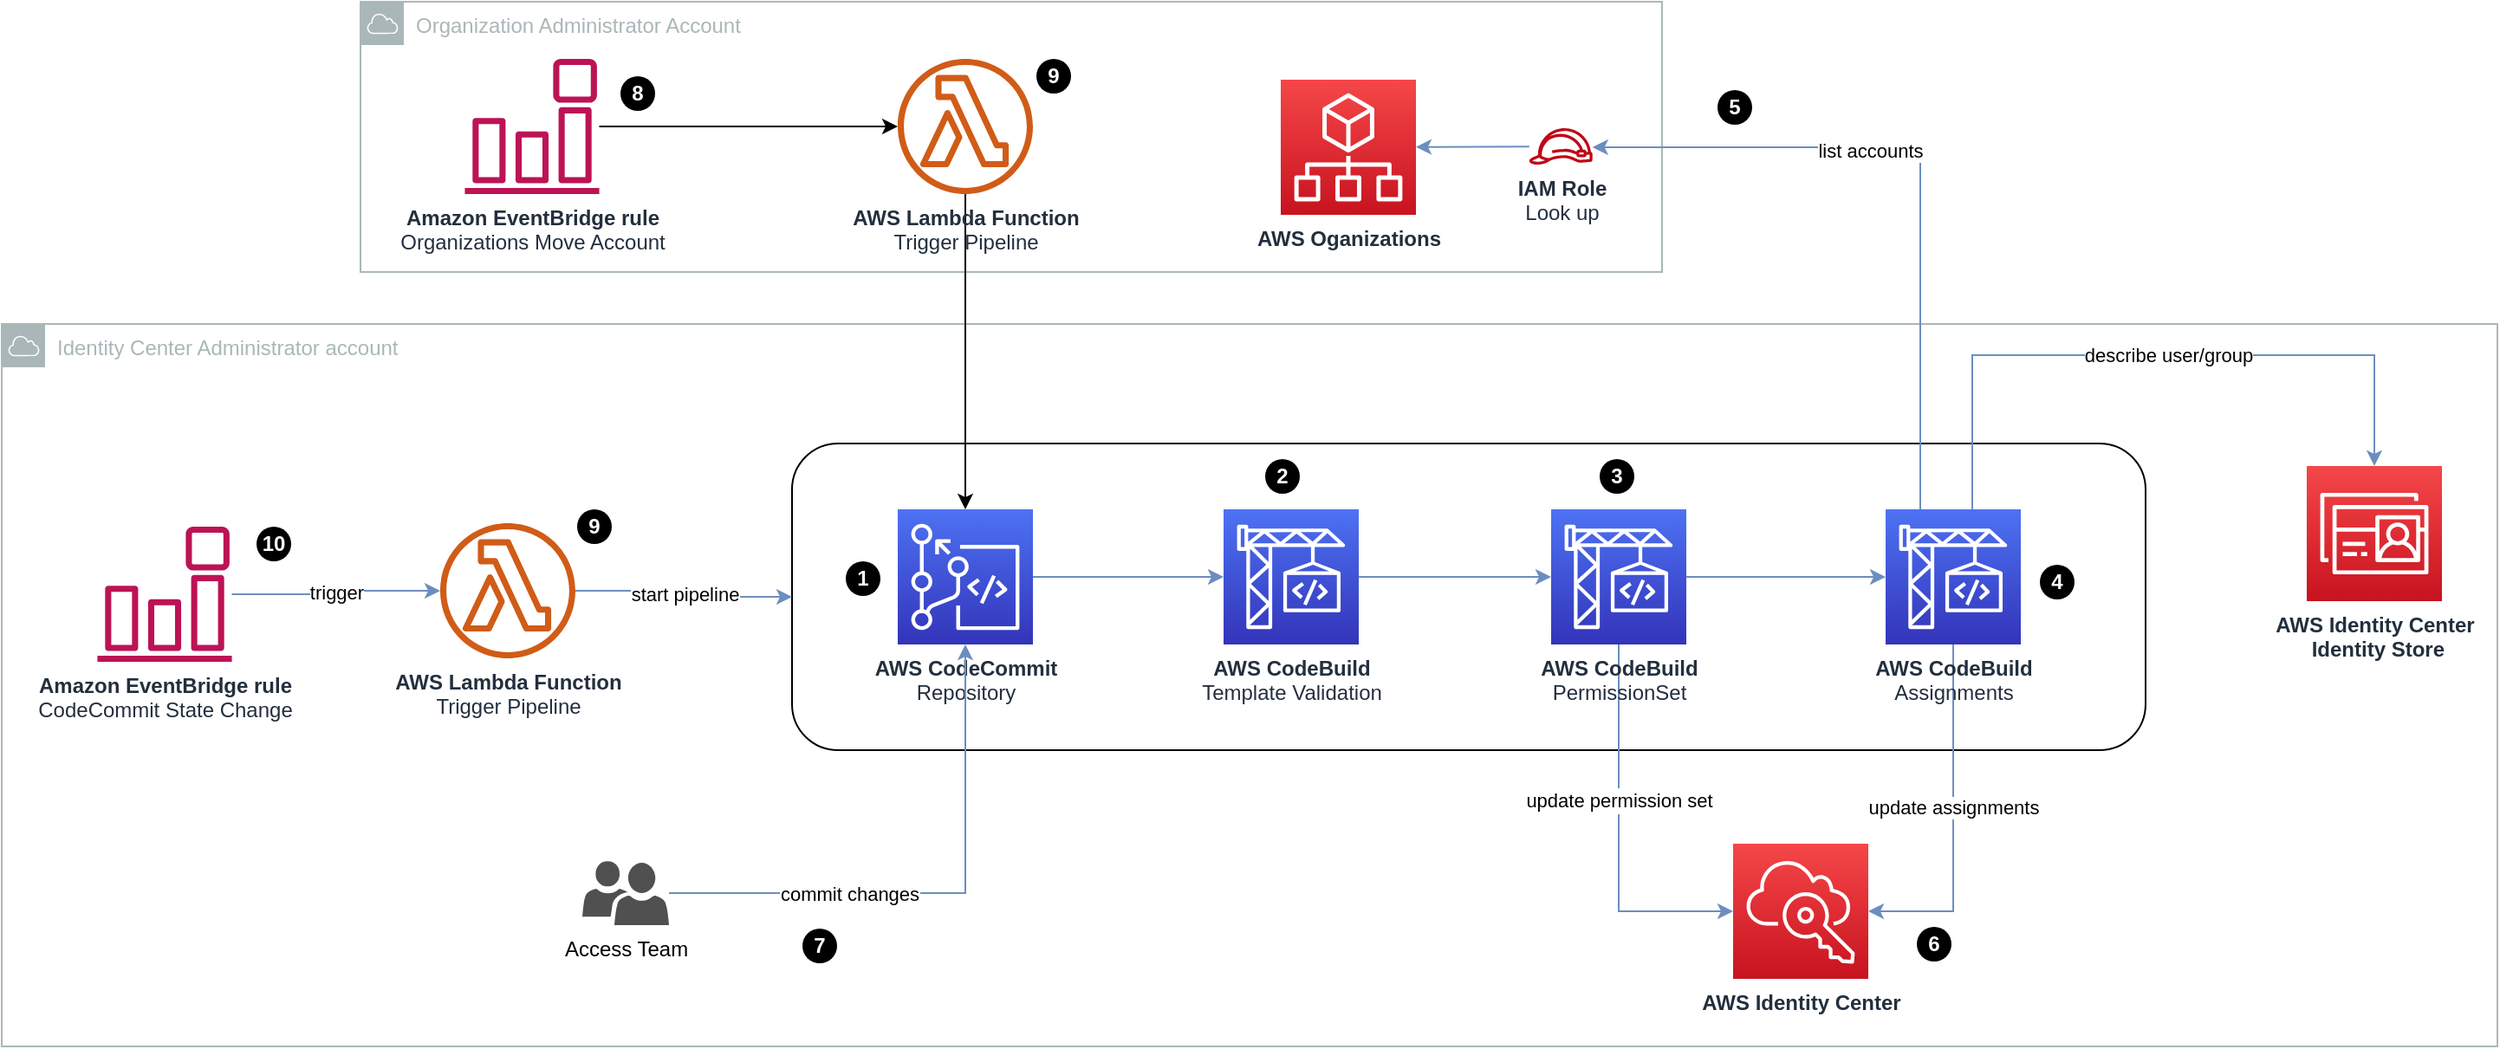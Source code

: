 <mxfile version="12.4.8" type="device" pages="2"><diagram id="ox4es3e8XRAcJxkcsyW3" name="Default"><mxGraphModel dx="2351" dy="1033" grid="0" gridSize="10" guides="0" tooltips="1" connect="1" arrows="1" fold="1" page="0" pageScale="1" pageWidth="850" pageHeight="1100" math="0" shadow="0"><root><mxCell id="0"/><mxCell id="1" parent="0"/><mxCell id="01rWQlSBDB8aDts_dKct-4" value="Identity Center Administrator account" style="sketch=0;outlineConnect=0;gradientColor=none;html=1;whiteSpace=wrap;fontSize=12;fontStyle=0;shape=mxgraph.aws4.group;grIcon=mxgraph.aws4.group_aws_cloud;strokeColor=#AAB7B8;fillColor=none;verticalAlign=top;align=left;spacingLeft=30;fontColor=#AAB7B8;dashed=0;" parent="1" vertex="1"><mxGeometry x="-717" y="173" width="1440" height="417" as="geometry"/></mxCell><mxCell id="2" value="Organization Administrator Account" style="sketch=0;outlineConnect=0;gradientColor=none;html=1;whiteSpace=wrap;fontSize=12;fontStyle=0;shape=mxgraph.aws4.group;grIcon=mxgraph.aws4.group_aws_cloud;strokeColor=#AAB7B8;fillColor=none;verticalAlign=top;align=left;spacingLeft=30;fontColor=#AAB7B8;dashed=0;" parent="1" vertex="1"><mxGeometry x="-510" y="-13" width="751" height="156" as="geometry"/></mxCell><mxCell id="b0loThWTXLQUI0-O_9vg-13" value="" style="rounded=1;whiteSpace=wrap;html=1;" parent="1" vertex="1"><mxGeometry x="-261" y="242" width="781" height="177" as="geometry"/></mxCell><mxCell id="b0loThWTXLQUI0-O_9vg-3" value="&lt;b&gt;AWS Identity Center&lt;/b&gt;" style="outlineConnect=0;fontColor=#232F3E;gradientColor=#F54749;gradientDirection=north;fillColor=#C7131F;strokeColor=#ffffff;dashed=0;verticalLabelPosition=bottom;verticalAlign=top;align=center;html=1;fontSize=12;fontStyle=0;aspect=fixed;shape=mxgraph.aws4.resourceIcon;resIcon=mxgraph.aws4.single_sign_on;" parent="1" vertex="1"><mxGeometry x="282" y="473" width="78" height="78" as="geometry"/></mxCell><mxCell id="b0loThWTXLQUI0-O_9vg-5" value="&lt;div class=&quot;toc-header ng-binding&quot;&gt;&lt;b&gt;AWS Identity Center&lt;br&gt;&amp;nbsp;Identity Store&lt;/b&gt;&lt;/div&gt;" style="outlineConnect=0;fontColor=#232F3E;gradientColor=#F54749;gradientDirection=north;fillColor=#C7131F;strokeColor=#ffffff;dashed=0;verticalLabelPosition=bottom;verticalAlign=top;align=center;html=1;fontSize=12;fontStyle=0;aspect=fixed;shape=mxgraph.aws4.resourceIcon;resIcon=mxgraph.aws4.directory_service;" parent="1" vertex="1"><mxGeometry x="613" y="255" width="78" height="78" as="geometry"/></mxCell><mxCell id="7qystif5WTdiECMpU7na-3" value="start pipeline" style="edgeStyle=orthogonalEdgeStyle;rounded=0;orthogonalLoop=1;jettySize=auto;html=1;entryX=0;entryY=0.5;entryDx=0;entryDy=0;fillColor=#dae8fc;strokeColor=#6c8ebf;" parent="1" source="b0loThWTXLQUI0-O_9vg-6" target="b0loThWTXLQUI0-O_9vg-13" edge="1"><mxGeometry relative="1" as="geometry"/></mxCell><mxCell id="b0loThWTXLQUI0-O_9vg-6" value="&lt;b&gt;AWS Lambda Function&lt;/b&gt;&lt;br&gt;Trigger Pipeline" style="outlineConnect=0;fontColor=#232F3E;gradientColor=none;fillColor=#D05C17;strokeColor=none;dashed=0;verticalLabelPosition=bottom;verticalAlign=top;align=center;html=1;fontSize=12;fontStyle=0;aspect=fixed;pointerEvents=1;shape=mxgraph.aws4.lambda_function;" parent="1" vertex="1"><mxGeometry x="-464" y="288" width="78" height="78" as="geometry"/></mxCell><mxCell id="b0loThWTXLQUI0-O_9vg-39" style="edgeStyle=orthogonalEdgeStyle;rounded=0;orthogonalLoop=1;jettySize=auto;html=1;fillColor=#dae8fc;strokeColor=#6c8ebf;" parent="1" source="CjMiL4cMphydL5qNNSnP-1" target="b0loThWTXLQUI0-O_9vg-12" edge="1"><mxGeometry relative="1" as="geometry"/></mxCell><mxCell id="b0loThWTXLQUI0-O_9vg-10" value="&lt;b&gt;AWS CodeCommit&lt;/b&gt;&lt;br&gt;Repository" style="outlineConnect=0;fontColor=#232F3E;gradientColor=#4D72F3;gradientDirection=north;fillColor=#3334B9;strokeColor=#ffffff;dashed=0;verticalLabelPosition=bottom;verticalAlign=top;align=center;html=1;fontSize=12;fontStyle=0;aspect=fixed;shape=mxgraph.aws4.resourceIcon;resIcon=mxgraph.aws4.codecommit;" parent="1" vertex="1"><mxGeometry x="-200" y="280" width="78" height="78" as="geometry"/></mxCell><mxCell id="7qystif5WTdiECMpU7na-6" style="edgeStyle=orthogonalEdgeStyle;rounded=0;orthogonalLoop=1;jettySize=auto;html=1;fillColor=#dae8fc;strokeColor=#6c8ebf;" parent="1" source="CjMiL4cMphydL5qNNSnP-1" target="b0loThWTXLQUI0-O_9vg-3" edge="1"><mxGeometry relative="1" as="geometry"><Array as="points"><mxPoint x="216" y="512"/></Array></mxGeometry></mxCell><mxCell id="7qystif5WTdiECMpU7na-7" value="&lt;font style=&quot;font-size: 11px&quot;&gt;update permission set&lt;/font&gt;" style="text;html=1;align=center;verticalAlign=middle;resizable=0;points=[];labelBackgroundColor=#ffffff;" parent="7qystif5WTdiECMpU7na-6" vertex="1" connectable="0"><mxGeometry x="0.167" y="-2" relative="1" as="geometry"><mxPoint x="2" y="-39" as="offset"/></mxGeometry></mxCell><mxCell id="CjMiL4cMphydL5qNNSnP-8" value="update assignments" style="edgeStyle=orthogonalEdgeStyle;rounded=0;orthogonalLoop=1;jettySize=auto;html=1;fillColor=#dae8fc;strokeColor=#6c8ebf;" parent="1" source="b0loThWTXLQUI0-O_9vg-12" target="b0loThWTXLQUI0-O_9vg-3" edge="1"><mxGeometry x="-0.077" relative="1" as="geometry"><Array as="points"><mxPoint x="409" y="512"/></Array><mxPoint as="offset"/></mxGeometry></mxCell><mxCell id="CjMiL4cMphydL5qNNSnP-9" value="list accounts" style="edgeStyle=orthogonalEdgeStyle;rounded=0;orthogonalLoop=1;jettySize=auto;html=1;fillColor=#dae8fc;strokeColor=#6c8ebf;" parent="1" source="b0loThWTXLQUI0-O_9vg-12" target="3" edge="1"><mxGeometry x="0.196" y="2" relative="1" as="geometry"><Array as="points"><mxPoint x="390" y="71"/></Array><mxPoint as="offset"/></mxGeometry></mxCell><mxCell id="CjMiL4cMphydL5qNNSnP-10" value="describe user/group" style="edgeStyle=orthogonalEdgeStyle;rounded=0;orthogonalLoop=1;jettySize=auto;html=1;fillColor=#dae8fc;strokeColor=#6c8ebf;" parent="1" source="b0loThWTXLQUI0-O_9vg-12" target="b0loThWTXLQUI0-O_9vg-5" edge="1"><mxGeometry x="0.049" relative="1" as="geometry"><Array as="points"><mxPoint x="420" y="191"/><mxPoint x="652" y="191"/></Array><mxPoint as="offset"/></mxGeometry></mxCell><mxCell id="b0loThWTXLQUI0-O_9vg-12" value="&lt;b&gt;AWS CodeBuild&lt;/b&gt;&lt;br&gt;Assignments" style="outlineConnect=0;fontColor=#232F3E;gradientColor=#4D72F3;gradientDirection=north;fillColor=#3334B9;strokeColor=#ffffff;dashed=0;verticalLabelPosition=bottom;verticalAlign=top;align=center;html=1;fontSize=12;fontStyle=0;aspect=fixed;shape=mxgraph.aws4.resourceIcon;resIcon=mxgraph.aws4.codebuild;" parent="1" vertex="1"><mxGeometry x="370" y="280" width="78" height="78" as="geometry"/></mxCell><mxCell id="7qystif5WTdiECMpU7na-5" value="commit changes" style="edgeStyle=orthogonalEdgeStyle;rounded=0;orthogonalLoop=1;jettySize=auto;html=1;fillColor=#dae8fc;strokeColor=#6c8ebf;" parent="1" source="b0loThWTXLQUI0-O_9vg-22" target="b0loThWTXLQUI0-O_9vg-10" edge="1"><mxGeometry x="-0.339" relative="1" as="geometry"><mxPoint as="offset"/></mxGeometry></mxCell><mxCell id="b0loThWTXLQUI0-O_9vg-22" value="Access Team" style="pointerEvents=1;shadow=0;dashed=0;html=1;strokeColor=none;labelPosition=center;verticalLabelPosition=bottom;verticalAlign=top;align=center;fillColor=#505050;shape=mxgraph.mscae.intune.user_group" parent="1" vertex="1"><mxGeometry x="-382" y="483" width="50" height="37" as="geometry"/></mxCell><mxCell id="b0loThWTXLQUI0-O_9vg-28" value="&lt;b&gt;AWS Oganizations&lt;/b&gt;" style="outlineConnect=0;fontColor=#232F3E;gradientColor=#F54749;gradientDirection=north;fillColor=#C7131F;strokeColor=#ffffff;dashed=0;verticalLabelPosition=bottom;verticalAlign=top;align=center;html=1;fontSize=12;fontStyle=0;aspect=fixed;shape=mxgraph.aws4.resourceIcon;resIcon=mxgraph.aws4.organizations;" parent="1" vertex="1"><mxGeometry x="21" y="32" width="78" height="78" as="geometry"/></mxCell><mxCell id="CjMiL4cMphydL5qNNSnP-1" value="&lt;b&gt;AWS CodeBuild&lt;/b&gt;&lt;br&gt;PermissionSet" style="outlineConnect=0;fontColor=#232F3E;gradientColor=#4D72F3;gradientDirection=north;fillColor=#3334B9;strokeColor=#ffffff;dashed=0;verticalLabelPosition=bottom;verticalAlign=top;align=center;html=1;fontSize=12;fontStyle=0;aspect=fixed;shape=mxgraph.aws4.resourceIcon;resIcon=mxgraph.aws4.codebuild;" parent="1" vertex="1"><mxGeometry x="177" y="280" width="78" height="78" as="geometry"/></mxCell><mxCell id="CjMiL4cMphydL5qNNSnP-2" style="edgeStyle=orthogonalEdgeStyle;rounded=0;orthogonalLoop=1;jettySize=auto;html=1;fillColor=#dae8fc;strokeColor=#6c8ebf;" parent="1" source="TyiFar0goPUsTuHNcDcX-1" target="CjMiL4cMphydL5qNNSnP-1" edge="1"><mxGeometry relative="1" as="geometry"><mxPoint x="-122" y="319" as="sourcePoint"/><mxPoint y="319" as="targetPoint"/></mxGeometry></mxCell><mxCell id="CjMiL4cMphydL5qNNSnP-5" style="edgeStyle=orthogonalEdgeStyle;rounded=0;orthogonalLoop=1;jettySize=auto;html=1;fillColor=#dae8fc;strokeColor=#6c8ebf;" parent="1" source="b0loThWTXLQUI0-O_9vg-10" target="TyiFar0goPUsTuHNcDcX-1" edge="1"><mxGeometry relative="1" as="geometry"><mxPoint x="-122" y="319" as="sourcePoint"/><mxPoint x="-57" y="319" as="targetPoint"/></mxGeometry></mxCell><mxCell id="MX4uZViV_zJ0w75_CeOx-2" value="trigger" style="edgeStyle=orthogonalEdgeStyle;rounded=0;orthogonalLoop=1;jettySize=auto;html=1;fillColor=#dae8fc;strokeColor=#6c8ebf;" parent="1" source="MX4uZViV_zJ0w75_CeOx-1" target="b0loThWTXLQUI0-O_9vg-6" edge="1"><mxGeometry relative="1" as="geometry"/></mxCell><mxCell id="MX4uZViV_zJ0w75_CeOx-1" value="&lt;b&gt;Amazon EventBridge rule&lt;/b&gt;&lt;br&gt;CodeCommit State Change" style="outlineConnect=0;fontColor=#232F3E;gradientColor=none;fillColor=#BC1356;strokeColor=none;dashed=0;verticalLabelPosition=bottom;verticalAlign=top;align=center;html=1;fontSize=12;fontStyle=0;aspect=fixed;pointerEvents=1;shape=mxgraph.aws4.event_event_based;" parent="1" vertex="1"><mxGeometry x="-662" y="290" width="78" height="78" as="geometry"/></mxCell><mxCell id="TyiFar0goPUsTuHNcDcX-1" value="&lt;b&gt;AWS CodeBuild&lt;/b&gt;&lt;br&gt;Template Validation" style="outlineConnect=0;fontColor=#232F3E;gradientColor=#4D72F3;gradientDirection=north;fillColor=#3334B9;strokeColor=#ffffff;dashed=0;verticalLabelPosition=bottom;verticalAlign=top;align=center;html=1;fontSize=12;fontStyle=0;aspect=fixed;shape=mxgraph.aws4.resourceIcon;resIcon=mxgraph.aws4.codebuild;" parent="1" vertex="1"><mxGeometry x="-12" y="280" width="78" height="78" as="geometry"/></mxCell><mxCell id="4" style="edgeStyle=none;html=1;fillColor=#dae8fc;strokeColor=#6c8ebf;" parent="1" source="3" target="b0loThWTXLQUI0-O_9vg-28" edge="1"><mxGeometry relative="1" as="geometry"/></mxCell><mxCell id="3" value="&lt;b&gt;IAM Role&lt;/b&gt;&lt;br&gt;Look up" style="sketch=0;outlineConnect=0;fontColor=#232F3E;gradientColor=none;fillColor=#BF0816;strokeColor=none;dashed=0;verticalLabelPosition=bottom;verticalAlign=top;align=center;html=1;fontSize=12;fontStyle=0;aspect=fixed;pointerEvents=1;shape=mxgraph.aws4.role;" parent="1" vertex="1"><mxGeometry x="164" y="60" width="37.23" height="21" as="geometry"/></mxCell><mxCell id="7BlqzCzt5Yo-WRpno8XD-6" value="1" style="ellipse;whiteSpace=wrap;html=1;aspect=fixed;strokeColor=none;fillColor=#000000;fontColor=#ffffff;fontStyle=1" parent="1" vertex="1"><mxGeometry x="-230" y="310" width="20" height="20" as="geometry"/></mxCell><mxCell id="7BlqzCzt5Yo-WRpno8XD-7" value="2" style="ellipse;whiteSpace=wrap;html=1;aspect=fixed;strokeColor=none;fillColor=#000000;fontColor=#ffffff;fontStyle=1" parent="1" vertex="1"><mxGeometry x="12" y="251" width="20" height="20" as="geometry"/></mxCell><mxCell id="7BlqzCzt5Yo-WRpno8XD-8" value="3" style="ellipse;whiteSpace=wrap;html=1;aspect=fixed;strokeColor=none;fillColor=#000000;fontColor=#ffffff;fontStyle=1" parent="1" vertex="1"><mxGeometry x="205" y="251" width="20" height="20" as="geometry"/></mxCell><mxCell id="7BlqzCzt5Yo-WRpno8XD-9" value="4" style="ellipse;whiteSpace=wrap;html=1;aspect=fixed;strokeColor=none;fillColor=#000000;fontColor=#ffffff;fontStyle=1" parent="1" vertex="1"><mxGeometry x="459" y="312" width="20" height="20" as="geometry"/></mxCell><mxCell id="7BlqzCzt5Yo-WRpno8XD-10" value="5" style="ellipse;whiteSpace=wrap;html=1;aspect=fixed;strokeColor=none;fillColor=#000000;fontColor=#ffffff;fontStyle=1" parent="1" vertex="1"><mxGeometry x="273" y="38" width="20" height="20" as="geometry"/></mxCell><mxCell id="7BlqzCzt5Yo-WRpno8XD-11" value="6" style="ellipse;whiteSpace=wrap;html=1;aspect=fixed;strokeColor=none;fillColor=#000000;fontColor=#ffffff;fontStyle=1" parent="1" vertex="1"><mxGeometry x="388" y="521" width="20" height="20" as="geometry"/></mxCell><mxCell id="7BlqzCzt5Yo-WRpno8XD-12" value="7" style="ellipse;whiteSpace=wrap;html=1;aspect=fixed;strokeColor=none;fillColor=#000000;fontColor=#ffffff;fontStyle=1" parent="1" vertex="1"><mxGeometry x="-255" y="522" width="20" height="20" as="geometry"/></mxCell><mxCell id="7BlqzCzt5Yo-WRpno8XD-13" value="8" style="ellipse;whiteSpace=wrap;html=1;aspect=fixed;strokeColor=none;fillColor=#000000;fontColor=#ffffff;fontStyle=1" parent="1" vertex="1"><mxGeometry x="-360" y="30" width="20" height="20" as="geometry"/></mxCell><mxCell id="7BlqzCzt5Yo-WRpno8XD-14" value="9" style="ellipse;whiteSpace=wrap;html=1;aspect=fixed;strokeColor=none;fillColor=#000000;fontColor=#ffffff;fontStyle=1" parent="1" vertex="1"><mxGeometry x="-385" y="280" width="20" height="20" as="geometry"/></mxCell><mxCell id="7BlqzCzt5Yo-WRpno8XD-15" value="10" style="ellipse;whiteSpace=wrap;html=1;aspect=fixed;strokeColor=none;fillColor=#000000;fontColor=#ffffff;fontStyle=1" parent="1" vertex="1"><mxGeometry x="-570" y="290" width="20" height="20" as="geometry"/></mxCell><mxCell id="OxraXcsIDflWluRWkds5-8" style="edgeStyle=orthogonalEdgeStyle;rounded=0;orthogonalLoop=1;jettySize=auto;html=1;" edge="1" parent="1" source="OxraXcsIDflWluRWkds5-4" target="b0loThWTXLQUI0-O_9vg-10"><mxGeometry relative="1" as="geometry"/></mxCell><mxCell id="OxraXcsIDflWluRWkds5-4" value="&lt;b&gt;AWS Lambda Function&lt;/b&gt;&lt;br&gt;Trigger Pipeline" style="outlineConnect=0;fontColor=#232F3E;gradientColor=none;fillColor=#D05C17;strokeColor=none;dashed=0;verticalLabelPosition=bottom;verticalAlign=top;align=center;html=1;fontSize=12;fontStyle=0;aspect=fixed;pointerEvents=1;shape=mxgraph.aws4.lambda_function;" vertex="1" parent="1"><mxGeometry x="-200" y="20" width="78" height="78" as="geometry"/></mxCell><mxCell id="OxraXcsIDflWluRWkds5-6" style="edgeStyle=orthogonalEdgeStyle;rounded=0;orthogonalLoop=1;jettySize=auto;html=1;" edge="1" parent="1" source="OxraXcsIDflWluRWkds5-5" target="OxraXcsIDflWluRWkds5-4"><mxGeometry relative="1" as="geometry"/></mxCell><mxCell id="OxraXcsIDflWluRWkds5-5" value="&lt;b&gt;Amazon EventBridge rule&lt;/b&gt;&lt;br&gt;Organizations Move Account" style="outlineConnect=0;fontColor=#232F3E;gradientColor=none;fillColor=#BC1356;strokeColor=none;dashed=0;verticalLabelPosition=bottom;verticalAlign=top;align=center;html=1;fontSize=12;fontStyle=0;aspect=fixed;pointerEvents=1;shape=mxgraph.aws4.event_event_based;" vertex="1" parent="1"><mxGeometry x="-450" y="20" width="78" height="78" as="geometry"/></mxCell><mxCell id="OxraXcsIDflWluRWkds5-9" value="9" style="ellipse;whiteSpace=wrap;html=1;aspect=fixed;strokeColor=none;fillColor=#000000;fontColor=#ffffff;fontStyle=1" vertex="1" parent="1"><mxGeometry x="-120" y="20" width="20" height="20" as="geometry"/></mxCell></root></mxGraphModel></diagram><diagram name="Numbered" id="bgOxJoSMO7NN1aptrp7U"><mxGraphModel dx="3106" dy="1004" grid="0" gridSize="10" guides="0" tooltips="1" connect="1" arrows="1" fold="1" page="0" pageScale="1" pageWidth="850" pageHeight="1100" math="0" shadow="0">&#xa;            <root>&#xa;                <mxCell id="lfdfO-qaxsIyfBi2xJEI-0"/>&#xa;                <mxCell id="lfdfO-qaxsIyfBi2xJEI-1" parent="lfdfO-qaxsIyfBi2xJEI-0"/>&#xa;                <mxCell id="lfdfO-qaxsIyfBi2xJEI-2" value="" style="rounded=1;whiteSpace=wrap;html=1;" parent="lfdfO-qaxsIyfBi2xJEI-1" vertex="1">&#xa;                    <mxGeometry x="-261" y="242" width="781" height="177" as="geometry"/>&#xa;                </mxCell>&#xa;                <mxCell id="lfdfO-qaxsIyfBi2xJEI-3" value="&lt;b&gt;AWS SSO&lt;/b&gt;" style="outlineConnect=0;fontColor=#232F3E;gradientColor=#F54749;gradientDirection=north;fillColor=#C7131F;strokeColor=#ffffff;dashed=0;verticalLabelPosition=bottom;verticalAlign=top;align=center;html=1;fontSize=12;fontStyle=0;aspect=fixed;shape=mxgraph.aws4.resourceIcon;resIcon=mxgraph.aws4.single_sign_on;" parent="lfdfO-qaxsIyfBi2xJEI-1" vertex="1">&#xa;                    <mxGeometry x="290" y="630" width="78" height="78" as="geometry"/>&#xa;                </mxCell>&#xa;                <mxCell id="lfdfO-qaxsIyfBi2xJEI-4" value="&lt;div class=&quot;toc-header ng-binding&quot;&gt;&lt;b&gt;AWS SSO Identity Store&lt;/b&gt;&lt;/div&gt;" style="outlineConnect=0;fontColor=#232F3E;gradientColor=#F54749;gradientDirection=north;fillColor=#C7131F;strokeColor=#ffffff;dashed=0;verticalLabelPosition=bottom;verticalAlign=top;align=center;html=1;fontSize=12;fontStyle=0;aspect=fixed;shape=mxgraph.aws4.resourceIcon;resIcon=mxgraph.aws4.directory_service;" parent="lfdfO-qaxsIyfBi2xJEI-1" vertex="1">&#xa;                    <mxGeometry x="505" y="60" width="78" height="78" as="geometry"/>&#xa;                </mxCell>&#xa;                <mxCell id="lfdfO-qaxsIyfBi2xJEI-5" value="start pipeline" style="edgeStyle=orthogonalEdgeStyle;rounded=0;orthogonalLoop=1;jettySize=auto;html=1;entryX=0;entryY=0.5;entryDx=0;entryDy=0;fillColor=#dae8fc;strokeColor=#6c8ebf;" parent="lfdfO-qaxsIyfBi2xJEI-1" source="lfdfO-qaxsIyfBi2xJEI-6" target="lfdfO-qaxsIyfBi2xJEI-2" edge="1">&#xa;                    <mxGeometry relative="1" as="geometry"/>&#xa;                </mxCell>&#xa;                <mxCell id="lfdfO-qaxsIyfBi2xJEI-6" value="&lt;b&gt;AWS Lambda Function&lt;/b&gt;&lt;br&gt;Trigger Pipeline" style="outlineConnect=0;fontColor=#232F3E;gradientColor=none;fillColor=#D05C17;strokeColor=none;dashed=0;verticalLabelPosition=bottom;verticalAlign=top;align=center;html=1;fontSize=12;fontStyle=0;aspect=fixed;pointerEvents=1;shape=mxgraph.aws4.lambda_function;" parent="lfdfO-qaxsIyfBi2xJEI-1" vertex="1">&#xa;                    <mxGeometry x="-480" y="290" width="78" height="78" as="geometry"/>&#xa;                </mxCell>&#xa;                <mxCell id="lfdfO-qaxsIyfBi2xJEI-7" style="edgeStyle=orthogonalEdgeStyle;rounded=0;orthogonalLoop=1;jettySize=auto;html=1;fillColor=#dae8fc;strokeColor=#6c8ebf;" parent="lfdfO-qaxsIyfBi2xJEI-1" source="lfdfO-qaxsIyfBi2xJEI-19" target="lfdfO-qaxsIyfBi2xJEI-15" edge="1">&#xa;                    <mxGeometry relative="1" as="geometry"/>&#xa;                </mxCell>&#xa;                <mxCell id="lfdfO-qaxsIyfBi2xJEI-8" value="&lt;b&gt;AWS CodeCommit&lt;/b&gt;&lt;br&gt;Repository" style="outlineConnect=0;fontColor=#232F3E;gradientColor=#4D72F3;gradientDirection=north;fillColor=#3334B9;strokeColor=#ffffff;dashed=0;verticalLabelPosition=bottom;verticalAlign=top;align=center;html=1;fontSize=12;fontStyle=0;aspect=fixed;shape=mxgraph.aws4.resourceIcon;resIcon=mxgraph.aws4.codecommit;" parent="lfdfO-qaxsIyfBi2xJEI-1" vertex="1">&#xa;                    <mxGeometry x="-200" y="280" width="78" height="78" as="geometry"/>&#xa;                </mxCell>&#xa;                <mxCell id="lfdfO-qaxsIyfBi2xJEI-9" style="edgeStyle=orthogonalEdgeStyle;rounded=0;orthogonalLoop=1;jettySize=auto;html=1;fillColor=#dae8fc;strokeColor=#6c8ebf;" parent="lfdfO-qaxsIyfBi2xJEI-1" source="lfdfO-qaxsIyfBi2xJEI-19" target="lfdfO-qaxsIyfBi2xJEI-3" edge="1">&#xa;                    <mxGeometry relative="1" as="geometry">&#xa;                        <Array as="points">&#xa;                            <mxPoint x="240" y="669"/>&#xa;                        </Array>&#xa;                    </mxGeometry>&#xa;                </mxCell>&#xa;                <mxCell id="lfdfO-qaxsIyfBi2xJEI-10" value="&lt;font style=&quot;font-size: 11px&quot;&gt;update permission set&lt;/font&gt;" style="text;html=1;align=center;verticalAlign=middle;resizable=0;points=[];labelBackgroundColor=#ffffff;" parent="lfdfO-qaxsIyfBi2xJEI-9" vertex="1" connectable="0">&#xa;                    <mxGeometry x="0.167" y="-2" relative="1" as="geometry">&#xa;                        <mxPoint x="2" y="-39" as="offset"/>&#xa;                    </mxGeometry>&#xa;                </mxCell>&#xa;                <mxCell id="lfdfO-qaxsIyfBi2xJEI-11" value="update assignments" style="edgeStyle=orthogonalEdgeStyle;rounded=0;orthogonalLoop=1;jettySize=auto;html=1;fillColor=#dae8fc;strokeColor=#6c8ebf;" parent="lfdfO-qaxsIyfBi2xJEI-1" source="lfdfO-qaxsIyfBi2xJEI-15" target="lfdfO-qaxsIyfBi2xJEI-3" edge="1">&#xa;                    <mxGeometry relative="1" as="geometry">&#xa;                        <Array as="points">&#xa;                            <mxPoint x="409" y="669"/>&#xa;                        </Array>&#xa;                    </mxGeometry>&#xa;                </mxCell>&#xa;                <mxCell id="lfdfO-qaxsIyfBi2xJEI-12" value="list accounts" style="edgeStyle=orthogonalEdgeStyle;rounded=0;orthogonalLoop=1;jettySize=auto;html=1;fillColor=#dae8fc;strokeColor=#6c8ebf;" parent="lfdfO-qaxsIyfBi2xJEI-1" source="lfdfO-qaxsIyfBi2xJEI-15" target="lfdfO-qaxsIyfBi2xJEI-18" edge="1">&#xa;                    <mxGeometry x="0.629" y="89" relative="1" as="geometry">&#xa;                        <Array as="points">&#xa;                            <mxPoint x="390" y="99"/>&#xa;                        </Array>&#xa;                        <mxPoint as="offset"/>&#xa;                    </mxGeometry>&#xa;                </mxCell>&#xa;                <mxCell id="lfdfO-qaxsIyfBi2xJEI-13" value="describe user" style="edgeStyle=orthogonalEdgeStyle;rounded=0;orthogonalLoop=1;jettySize=auto;html=1;fillColor=#dae8fc;strokeColor=#6c8ebf;" parent="lfdfO-qaxsIyfBi2xJEI-1" source="lfdfO-qaxsIyfBi2xJEI-15" target="lfdfO-qaxsIyfBi2xJEI-4" edge="1">&#xa;                    <mxGeometry x="0.647" y="-90" relative="1" as="geometry">&#xa;                        <Array as="points">&#xa;                            <mxPoint x="420" y="99"/>&#xa;                        </Array>&#xa;                        <mxPoint as="offset"/>&#xa;                    </mxGeometry>&#xa;                </mxCell>&#xa;                <mxCell id="lfdfO-qaxsIyfBi2xJEI-14" value="update state" style="edgeStyle=orthogonalEdgeStyle;rounded=0;orthogonalLoop=1;jettySize=auto;html=1;fillColor=#dae8fc;strokeColor=#6c8ebf;" parent="lfdfO-qaxsIyfBi2xJEI-1" source="lfdfO-qaxsIyfBi2xJEI-15" target="lfdfO-qaxsIyfBi2xJEI-25" edge="1">&#xa;                    <mxGeometry relative="1" as="geometry"/>&#xa;                </mxCell>&#xa;                <mxCell id="lfdfO-qaxsIyfBi2xJEI-15" value="&lt;b&gt;AWS CodeBuild&lt;/b&gt;&lt;br&gt;Assignments" style="outlineConnect=0;fontColor=#232F3E;gradientColor=#4D72F3;gradientDirection=north;fillColor=#3334B9;strokeColor=#ffffff;dashed=0;verticalLabelPosition=bottom;verticalAlign=top;align=center;html=1;fontSize=12;fontStyle=0;aspect=fixed;shape=mxgraph.aws4.resourceIcon;resIcon=mxgraph.aws4.codebuild;" parent="lfdfO-qaxsIyfBi2xJEI-1" vertex="1">&#xa;                    <mxGeometry x="370" y="280" width="78" height="78" as="geometry"/>&#xa;                </mxCell>&#xa;                <mxCell id="lfdfO-qaxsIyfBi2xJEI-16" value="commit changes" style="edgeStyle=orthogonalEdgeStyle;rounded=0;orthogonalLoop=1;jettySize=auto;html=1;fillColor=#dae8fc;strokeColor=#6c8ebf;" parent="lfdfO-qaxsIyfBi2xJEI-1" source="lfdfO-qaxsIyfBi2xJEI-17" target="lfdfO-qaxsIyfBi2xJEI-8" edge="1">&#xa;                    <mxGeometry x="-0.339" relative="1" as="geometry">&#xa;                        <mxPoint as="offset"/>&#xa;                    </mxGeometry>&#xa;                </mxCell>&#xa;                <mxCell id="lfdfO-qaxsIyfBi2xJEI-17" value="Access Team" style="pointerEvents=1;shadow=0;dashed=0;html=1;strokeColor=none;labelPosition=center;verticalLabelPosition=bottom;verticalAlign=top;align=center;fillColor=#505050;shape=mxgraph.mscae.intune.user_group" parent="lfdfO-qaxsIyfBi2xJEI-1" vertex="1">&#xa;                    <mxGeometry x="-389" y="518" width="50" height="37" as="geometry"/>&#xa;                </mxCell>&#xa;                <mxCell id="lfdfO-qaxsIyfBi2xJEI-18" value="&lt;b&gt;AWS Oganizations&lt;/b&gt;" style="outlineConnect=0;fontColor=#232F3E;gradientColor=#F54749;gradientDirection=north;fillColor=#C7131F;strokeColor=#ffffff;dashed=0;verticalLabelPosition=bottom;verticalAlign=top;align=center;html=1;fontSize=12;fontStyle=0;aspect=fixed;shape=mxgraph.aws4.resourceIcon;resIcon=mxgraph.aws4.organizations;" parent="lfdfO-qaxsIyfBi2xJEI-1" vertex="1">&#xa;                    <mxGeometry x="228" y="60" width="78" height="78" as="geometry"/>&#xa;                </mxCell>&#xa;                <mxCell id="lfdfO-qaxsIyfBi2xJEI-19" value="&lt;b&gt;AWS CodeBuild&lt;/b&gt;&lt;br&gt;PermissionSet" style="outlineConnect=0;fontColor=#232F3E;gradientColor=#4D72F3;gradientDirection=north;fillColor=#3334B9;strokeColor=#ffffff;dashed=0;verticalLabelPosition=bottom;verticalAlign=top;align=center;html=1;fontSize=12;fontStyle=0;aspect=fixed;shape=mxgraph.aws4.resourceIcon;resIcon=mxgraph.aws4.codebuild;" parent="lfdfO-qaxsIyfBi2xJEI-1" vertex="1">&#xa;                    <mxGeometry x="210" y="280" width="78" height="78" as="geometry"/>&#xa;                </mxCell>&#xa;                <mxCell id="lfdfO-qaxsIyfBi2xJEI-20" style="edgeStyle=orthogonalEdgeStyle;rounded=0;orthogonalLoop=1;jettySize=auto;html=1;fillColor=#dae8fc;strokeColor=#6c8ebf;" parent="lfdfO-qaxsIyfBi2xJEI-1" source="lfdfO-qaxsIyfBi2xJEI-30" target="lfdfO-qaxsIyfBi2xJEI-19" edge="1">&#xa;                    <mxGeometry relative="1" as="geometry">&#xa;                        <mxPoint x="-122" y="319" as="sourcePoint"/>&#xa;                        <mxPoint y="319" as="targetPoint"/>&#xa;                    </mxGeometry>&#xa;                </mxCell>&#xa;                <mxCell id="lfdfO-qaxsIyfBi2xJEI-21" style="edgeStyle=orthogonalEdgeStyle;rounded=0;orthogonalLoop=1;jettySize=auto;html=1;fillColor=#dae8fc;strokeColor=#6c8ebf;" parent="lfdfO-qaxsIyfBi2xJEI-1" source="lfdfO-qaxsIyfBi2xJEI-8" target="lfdfO-qaxsIyfBi2xJEI-30" edge="1">&#xa;                    <mxGeometry relative="1" as="geometry">&#xa;                        <mxPoint x="-122" y="319" as="sourcePoint"/>&#xa;                        <mxPoint x="-57" y="319" as="targetPoint"/>&#xa;                    </mxGeometry>&#xa;                </mxCell>&#xa;                <mxCell id="lfdfO-qaxsIyfBi2xJEI-25" value="&lt;b&gt;Amazon DynamoDB&lt;/b&gt;&lt;br&gt;Assignment state" style="outlineConnect=0;fontColor=#232F3E;gradientColor=#4D72F3;gradientDirection=north;fillColor=#3334B9;strokeColor=#ffffff;dashed=0;verticalLabelPosition=bottom;verticalAlign=top;align=center;html=1;fontSize=12;fontStyle=0;aspect=fixed;shape=mxgraph.aws4.resourceIcon;resIcon=mxgraph.aws4.dynamodb;" parent="lfdfO-qaxsIyfBi2xJEI-1" vertex="1">&#xa;                    <mxGeometry x="598" y="280" width="78" height="78" as="geometry"/>&#xa;                </mxCell>&#xa;                <mxCell id="lfdfO-qaxsIyfBi2xJEI-26" value="trigger" style="edgeStyle=orthogonalEdgeStyle;rounded=0;orthogonalLoop=1;jettySize=auto;html=1;fillColor=#dae8fc;strokeColor=#6c8ebf;" parent="lfdfO-qaxsIyfBi2xJEI-1" source="lfdfO-qaxsIyfBi2xJEI-27" target="lfdfO-qaxsIyfBi2xJEI-6" edge="1">&#xa;                    <mxGeometry relative="1" as="geometry">&#xa;                        <mxPoint x="-441" y="190" as="targetPoint"/>&#xa;                    </mxGeometry>&#xa;                </mxCell>&#xa;                <mxCell id="lfdfO-qaxsIyfBi2xJEI-27" value="&lt;b&gt;Amazon EventBridge rule&lt;/b&gt;&lt;br&gt;CodeCommit State Change" style="outlineConnect=0;fontColor=#232F3E;gradientColor=none;fillColor=#BC1356;strokeColor=none;dashed=0;verticalLabelPosition=bottom;verticalAlign=top;align=center;html=1;fontSize=12;fontStyle=0;aspect=fixed;pointerEvents=1;shape=mxgraph.aws4.event_event_based;" parent="lfdfO-qaxsIyfBi2xJEI-1" vertex="1">&#xa;                    <mxGeometry x="-662" y="190" width="78" height="78" as="geometry"/>&#xa;                </mxCell>&#xa;                <mxCell id="lfdfO-qaxsIyfBi2xJEI-28" value="trigger" style="edgeStyle=orthogonalEdgeStyle;rounded=0;orthogonalLoop=1;jettySize=auto;html=1;fillColor=#dae8fc;strokeColor=#6c8ebf;" parent="lfdfO-qaxsIyfBi2xJEI-1" source="lfdfO-qaxsIyfBi2xJEI-29" target="lfdfO-qaxsIyfBi2xJEI-6" edge="1">&#xa;                    <mxGeometry relative="1" as="geometry"/>&#xa;                </mxCell>&#xa;                <mxCell id="lfdfO-qaxsIyfBi2xJEI-29" value="&lt;b&gt;Amazon EventBridge rule&lt;/b&gt;&lt;br&gt;Organizations Move Account" style="outlineConnect=0;fontColor=#232F3E;gradientColor=none;fillColor=#BC1356;strokeColor=none;dashed=0;verticalLabelPosition=bottom;verticalAlign=top;align=center;html=1;fontSize=12;fontStyle=0;aspect=fixed;pointerEvents=1;shape=mxgraph.aws4.event_event_based;" parent="lfdfO-qaxsIyfBi2xJEI-1" vertex="1">&#xa;                    <mxGeometry x="-662" y="380" width="78" height="78" as="geometry"/>&#xa;                </mxCell>&#xa;                <mxCell id="lfdfO-qaxsIyfBi2xJEI-30" value="&lt;b&gt;AWS CodeBuild&lt;/b&gt;&lt;br&gt;Template Validation" style="outlineConnect=0;fontColor=#232F3E;gradientColor=#4D72F3;gradientDirection=north;fillColor=#3334B9;strokeColor=#ffffff;dashed=0;verticalLabelPosition=bottom;verticalAlign=top;align=center;html=1;fontSize=12;fontStyle=0;aspect=fixed;shape=mxgraph.aws4.resourceIcon;resIcon=mxgraph.aws4.codebuild;" parent="lfdfO-qaxsIyfBi2xJEI-1" vertex="1">&#xa;                    <mxGeometry x="-53" y="280" width="78" height="78" as="geometry"/>&#xa;                </mxCell>&#xa;                <mxCell id="lfdfO-qaxsIyfBi2xJEI-32" value="&lt;font style=&quot;font-size: 14px&quot; color=&quot;#ffffff&quot;&gt;1&lt;/font&gt;" style="ellipse;whiteSpace=wrap;html=1;aspect=fixed;fillColor=#000000;fontStyle=1;strokeWidth=2;" parent="lfdfO-qaxsIyfBi2xJEI-1" vertex="1">&#xa;                    <mxGeometry x="-235" y="259" width="19" height="19" as="geometry"/>&#xa;                </mxCell>&#xa;                <mxCell id="lfdfO-qaxsIyfBi2xJEI-33" value="&lt;font color=&quot;#ffffff&quot;&gt;2&lt;/font&gt;" style="ellipse;whiteSpace=wrap;html=1;aspect=fixed;fillColor=#000000;fontStyle=1;strokeWidth=2;" parent="lfdfO-qaxsIyfBi2xJEI-1" vertex="1">&#xa;                    <mxGeometry x="-48" y="250" width="19" height="19" as="geometry"/>&#xa;                </mxCell>&#xa;                <mxCell id="lfdfO-qaxsIyfBi2xJEI-34" value="&lt;font color=&quot;#ffffff&quot;&gt;3&lt;/font&gt;" style="ellipse;whiteSpace=wrap;html=1;aspect=fixed;fillColor=#000000;fontStyle=1;strokeWidth=2;" parent="lfdfO-qaxsIyfBi2xJEI-1" vertex="1">&#xa;                    <mxGeometry x="104" y="255" width="19" height="19" as="geometry"/>&#xa;                </mxCell>&#xa;                <mxCell id="lfdfO-qaxsIyfBi2xJEI-35" value="&lt;font color=&quot;#ffffff&quot;&gt;4&lt;/font&gt;" style="ellipse;whiteSpace=wrap;html=1;aspect=fixed;fillColor=#000000;fontStyle=1;strokeWidth=2;" parent="lfdfO-qaxsIyfBi2xJEI-1" vertex="1">&#xa;                    <mxGeometry x="212" y="249" width="19" height="19" as="geometry"/>&#xa;                </mxCell>&#xa;                <mxCell id="lfdfO-qaxsIyfBi2xJEI-36" value="&lt;font color=&quot;#ffffff&quot;&gt;5&lt;/font&gt;" style="ellipse;whiteSpace=wrap;html=1;aspect=fixed;fillColor=#000000;fontStyle=1;strokeWidth=2;" parent="lfdfO-qaxsIyfBi2xJEI-1" vertex="1">&#xa;                    <mxGeometry x="362" y="253" width="19" height="19" as="geometry"/>&#xa;                </mxCell>&#xa;                <mxCell id="lfdfO-qaxsIyfBi2xJEI-37" value="&lt;font color=&quot;#ffffff&quot;&gt;6&lt;/font&gt;" style="ellipse;whiteSpace=wrap;html=1;aspect=fixed;fillColor=#000000;fontStyle=1;strokeWidth=2;" parent="lfdfO-qaxsIyfBi2xJEI-1" vertex="1">&#xa;                    <mxGeometry x="397" y="73" width="19" height="19" as="geometry"/>&#xa;                </mxCell>&#xa;                <mxCell id="lfdfO-qaxsIyfBi2xJEI-38" value="&lt;font color=&quot;#ffffff&quot;&gt;7&lt;/font&gt;" style="ellipse;whiteSpace=wrap;html=1;aspect=fixed;fillColor=#000000;fontStyle=1;strokeWidth=2;" parent="lfdfO-qaxsIyfBi2xJEI-1" vertex="1">&#xa;                    <mxGeometry x="602" y="253" width="19" height="19" as="geometry"/>&#xa;                </mxCell>&#xa;                <mxCell id="lfdfO-qaxsIyfBi2xJEI-40" value="&lt;font color=&quot;#ffffff&quot;&gt;8&lt;/font&gt;" style="ellipse;whiteSpace=wrap;html=1;aspect=fixed;fillColor=#000000;fontStyle=1;strokeWidth=2;" parent="lfdfO-qaxsIyfBi2xJEI-1" vertex="1">&#xa;                    <mxGeometry x="319" y="592" width="19" height="19" as="geometry"/>&#xa;                </mxCell>&#xa;                <mxCell id="lfdfO-qaxsIyfBi2xJEI-41" value="&lt;font color=&quot;#ffffff&quot;&gt;9&lt;/font&gt;" style="ellipse;whiteSpace=wrap;html=1;aspect=fixed;fillColor=#000000;fontStyle=1;strokeWidth=2;" parent="lfdfO-qaxsIyfBi2xJEI-1" vertex="1">&#xa;                    <mxGeometry x="-338" y="501" width="19" height="19" as="geometry"/>&#xa;                </mxCell>&#xa;                <mxCell id="lfdfO-qaxsIyfBi2xJEI-42" value="&lt;font color=&quot;#ffffff&quot;&gt;10&lt;/font&gt;" style="ellipse;whiteSpace=wrap;html=1;aspect=fixed;fillColor=#000000;fontStyle=1;strokeWidth=2;" parent="lfdfO-qaxsIyfBi2xJEI-1" vertex="1">&#xa;                    <mxGeometry x="-575" y="187" width="19" height="19" as="geometry"/>&#xa;                </mxCell>&#xa;                <mxCell id="lfdfO-qaxsIyfBi2xJEI-43" value="&lt;font color=&quot;#ffffff&quot;&gt;11&lt;/font&gt;" style="ellipse;whiteSpace=wrap;html=1;aspect=fixed;fillColor=#000000;fontStyle=1;strokeWidth=2;" parent="lfdfO-qaxsIyfBi2xJEI-1" vertex="1">&#xa;                    <mxGeometry x="-406" y="283" width="19" height="19" as="geometry"/>&#xa;                </mxCell>&#xa;                <mxCell id="lfdfO-qaxsIyfBi2xJEI-44" value="&lt;font color=&quot;#ffffff&quot;&gt;12&lt;/font&gt;" style="ellipse;whiteSpace=wrap;html=1;aspect=fixed;fillColor=#000000;fontStyle=1;strokeWidth=2;" parent="lfdfO-qaxsIyfBi2xJEI-1" vertex="1">&#xa;                    <mxGeometry x="-571" y="386" width="19" height="19" as="geometry"/>&#xa;                </mxCell>&#xa;                <mxCell id="o9YhfNUs7w5bZ6qls2vV-0" value="" style="group" parent="lfdfO-qaxsIyfBi2xJEI-1" vertex="1" connectable="0">&#xa;                    <mxGeometry x="84" y="298" width="60" height="71" as="geometry"/>&#xa;                </mxCell>&#xa;                <mxCell id="o9YhfNUs7w5bZ6qls2vV-1" value="" style="strokeWidth=2;html=1;shape=mxgraph.flowchart.decision;whiteSpace=wrap;fillColor=#dae8fc;strokeColor=#6c8ebf;" parent="o9YhfNUs7w5bZ6qls2vV-0" vertex="1">&#xa;                    <mxGeometry x="10" width="40" height="40" as="geometry"/>&#xa;                </mxCell>&#xa;                <mxCell id="o9YhfNUs7w5bZ6qls2vV-2" value="Manual&lt;br&gt;Approval" style="text;html=1;align=center;verticalAlign=middle;resizable=0;points=[];autosize=1;" parent="o9YhfNUs7w5bZ6qls2vV-0" vertex="1">&#xa;                    <mxGeometry y="41" width="60" height="30" as="geometry"/>&#xa;                </mxCell>&#xa;            </root>&#xa;        </mxGraphModel></diagram></mxfile>